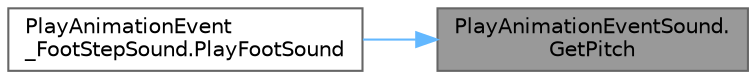 digraph "PlayAnimationEventSound.GetPitch"
{
 // LATEX_PDF_SIZE
  bgcolor="transparent";
  edge [fontname=Helvetica,fontsize=10,labelfontname=Helvetica,labelfontsize=10];
  node [fontname=Helvetica,fontsize=10,shape=box,height=0.2,width=0.4];
  rankdir="RL";
  Node1 [id="Node000001",label="PlayAnimationEventSound.\lGetPitch",height=0.2,width=0.4,color="gray40", fillcolor="grey60", style="filled", fontcolor="black",tooltip=" "];
  Node1 -> Node2 [id="edge1_Node000001_Node000002",dir="back",color="steelblue1",style="solid",tooltip=" "];
  Node2 [id="Node000002",label="PlayAnimationEvent\l_FootStepSound.PlayFootSound",height=0.2,width=0.4,color="grey40", fillcolor="white", style="filled",URL="$class_play_animation_event___foot_step_sound.html#ab810749b706dbb162dff1650aad6835d",tooltip=" "];
}
